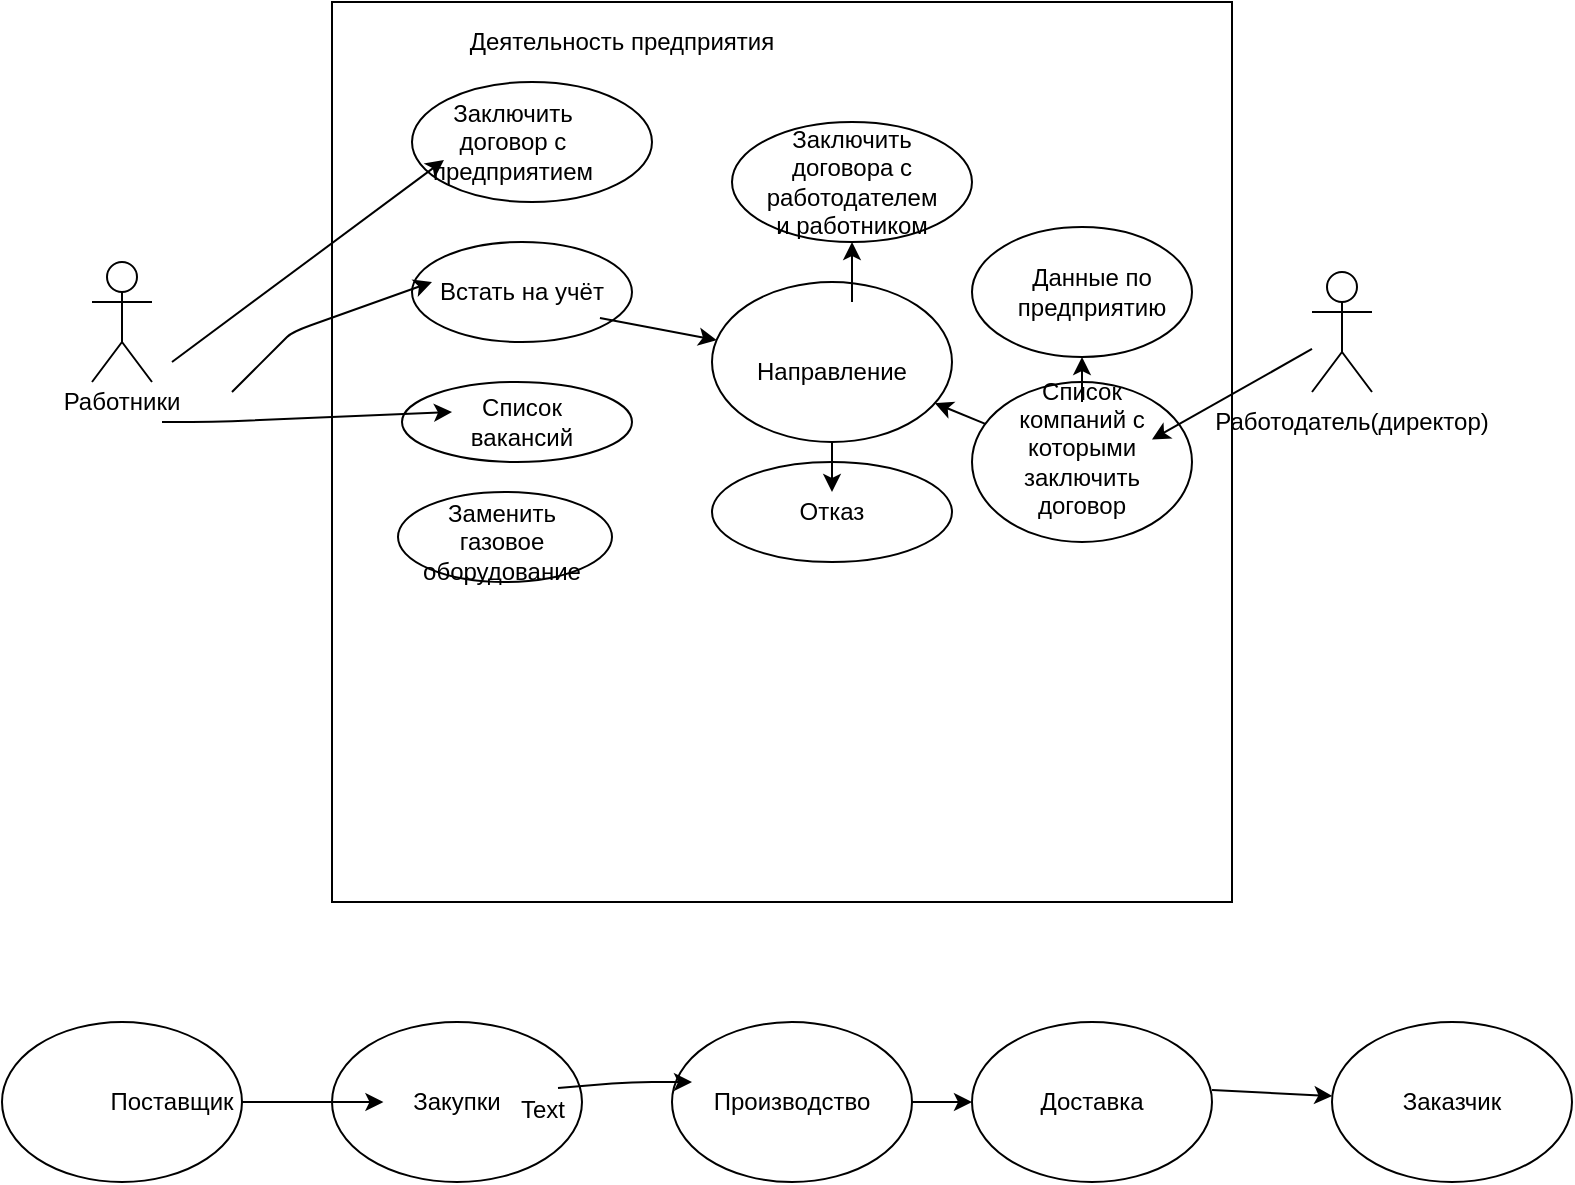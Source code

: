 <mxfile version="13.1.2" type="device"><diagram id="J9XCnrfVYeWUEn0MOpiA" name="Page-1"><mxGraphModel dx="868" dy="450" grid="1" gridSize="10" guides="1" tooltips="1" connect="1" arrows="1" fold="1" page="1" pageScale="1" pageWidth="827" pageHeight="1169" math="0" shadow="0"><root><mxCell id="0"/><mxCell id="1" parent="0"/><mxCell id="ocROeTKA0QCCFW5Jkf56-1" value="" style="shape=umlActor;verticalLabelPosition=bottom;labelBackgroundColor=#ffffff;verticalAlign=top;html=1;outlineConnect=0;" vertex="1" parent="1"><mxGeometry x="70" y="330" width="30" height="60" as="geometry"/></mxCell><mxCell id="ocROeTKA0QCCFW5Jkf56-5" value="" style="whiteSpace=wrap;html=1;aspect=fixed;" vertex="1" parent="1"><mxGeometry x="190" y="200" width="450" height="450" as="geometry"/></mxCell><mxCell id="ocROeTKA0QCCFW5Jkf56-6" value="Деятельность предприятия" style="text;html=1;strokeColor=none;fillColor=none;align=center;verticalAlign=middle;whiteSpace=wrap;rounded=0;" vertex="1" parent="1"><mxGeometry x="220" y="210" width="230" height="20" as="geometry"/></mxCell><mxCell id="ocROeTKA0QCCFW5Jkf56-13" value="" style="shape=umlActor;verticalLabelPosition=bottom;labelBackgroundColor=#ffffff;verticalAlign=top;html=1;outlineConnect=0;" vertex="1" parent="1"><mxGeometry x="680" y="335" width="30" height="60" as="geometry"/></mxCell><mxCell id="ocROeTKA0QCCFW5Jkf56-16" value="Работодатель(директор)" style="text;html=1;strokeColor=none;fillColor=none;align=center;verticalAlign=middle;whiteSpace=wrap;rounded=0;" vertex="1" parent="1"><mxGeometry x="680" y="400" width="40" height="20" as="geometry"/></mxCell><mxCell id="ocROeTKA0QCCFW5Jkf56-18" value="" style="ellipse;whiteSpace=wrap;html=1;" vertex="1" parent="1"><mxGeometry x="230" y="240" width="120" height="60" as="geometry"/></mxCell><mxCell id="ocROeTKA0QCCFW5Jkf56-20" value="Заключить договор с предприятием" style="text;html=1;strokeColor=none;fillColor=none;align=center;verticalAlign=middle;whiteSpace=wrap;rounded=0;" vertex="1" parent="1"><mxGeometry x="232.5" y="260" width="95" height="20" as="geometry"/></mxCell><mxCell id="ocROeTKA0QCCFW5Jkf56-21" value="" style="ellipse;whiteSpace=wrap;html=1;" vertex="1" parent="1"><mxGeometry x="230" y="320" width="110" height="50" as="geometry"/></mxCell><mxCell id="ocROeTKA0QCCFW5Jkf56-24" value="Работники" style="text;html=1;strokeColor=none;fillColor=none;align=center;verticalAlign=middle;whiteSpace=wrap;rounded=0;" vertex="1" parent="1"><mxGeometry x="65" y="390" width="40" height="20" as="geometry"/></mxCell><mxCell id="ocROeTKA0QCCFW5Jkf56-25" value="" style="endArrow=classic;html=1;entryX=0.142;entryY=0.95;entryDx=0;entryDy=0;entryPerimeter=0;" edge="1" parent="1" target="ocROeTKA0QCCFW5Jkf56-20"><mxGeometry width="50" height="50" relative="1" as="geometry"><mxPoint x="110" y="380" as="sourcePoint"/><mxPoint x="180" y="290" as="targetPoint"/><Array as="points"/></mxGeometry></mxCell><mxCell id="ocROeTKA0QCCFW5Jkf56-26" value="Встать на учёт" style="text;html=1;strokeColor=none;fillColor=none;align=center;verticalAlign=middle;whiteSpace=wrap;rounded=0;" vertex="1" parent="1"><mxGeometry x="240" y="335" width="90" height="20" as="geometry"/></mxCell><mxCell id="ocROeTKA0QCCFW5Jkf56-27" value="" style="ellipse;whiteSpace=wrap;html=1;" vertex="1" parent="1"><mxGeometry x="225" y="390" width="115" height="40" as="geometry"/></mxCell><mxCell id="ocROeTKA0QCCFW5Jkf56-28" value="" style="ellipse;whiteSpace=wrap;html=1;" vertex="1" parent="1"><mxGeometry x="390" y="260" width="120" height="60" as="geometry"/></mxCell><mxCell id="ocROeTKA0QCCFW5Jkf56-29" value="" style="ellipse;whiteSpace=wrap;html=1;" vertex="1" parent="1"><mxGeometry x="510" y="390" width="110" height="80" as="geometry"/></mxCell><mxCell id="ocROeTKA0QCCFW5Jkf56-30" value="" style="ellipse;whiteSpace=wrap;html=1;" vertex="1" parent="1"><mxGeometry x="380" y="430" width="120" height="50" as="geometry"/></mxCell><mxCell id="ocROeTKA0QCCFW5Jkf56-31" value="" style="ellipse;whiteSpace=wrap;html=1;" vertex="1" parent="1"><mxGeometry x="380" y="340" width="120" height="80" as="geometry"/></mxCell><mxCell id="ocROeTKA0QCCFW5Jkf56-32" value="Список вакансий" style="text;html=1;strokeColor=none;fillColor=none;align=center;verticalAlign=middle;whiteSpace=wrap;rounded=0;" vertex="1" parent="1"><mxGeometry x="250" y="400" width="70" height="20" as="geometry"/></mxCell><mxCell id="ocROeTKA0QCCFW5Jkf56-33" value="Заключить договора с работодателем и работником" style="text;html=1;strokeColor=none;fillColor=none;align=center;verticalAlign=middle;whiteSpace=wrap;rounded=0;" vertex="1" parent="1"><mxGeometry x="410" y="280" width="80" height="20" as="geometry"/></mxCell><mxCell id="ocROeTKA0QCCFW5Jkf56-36" value="" style="ellipse;whiteSpace=wrap;html=1;" vertex="1" parent="1"><mxGeometry x="510" y="312.5" width="110" height="65" as="geometry"/></mxCell><mxCell id="ocROeTKA0QCCFW5Jkf56-38" value="" style="endArrow=classic;html=1;entryX=0;entryY=0.25;entryDx=0;entryDy=0;" edge="1" parent="1" target="ocROeTKA0QCCFW5Jkf56-26"><mxGeometry width="50" height="50" relative="1" as="geometry"><mxPoint x="140" y="395" as="sourcePoint"/><mxPoint x="190" y="345" as="targetPoint"/><Array as="points"><mxPoint x="160" y="375"/><mxPoint x="170" y="365"/></Array></mxGeometry></mxCell><mxCell id="ocROeTKA0QCCFW5Jkf56-39" value="" style="endArrow=classic;html=1;exitX=1;exitY=1;exitDx=0;exitDy=0;entryX=0;entryY=0.25;entryDx=0;entryDy=0;" edge="1" parent="1" source="ocROeTKA0QCCFW5Jkf56-24" target="ocROeTKA0QCCFW5Jkf56-32"><mxGeometry width="50" height="50" relative="1" as="geometry"><mxPoint x="120" y="460" as="sourcePoint"/><mxPoint x="180" y="410" as="targetPoint"/><Array as="points"><mxPoint x="130" y="410"/></Array></mxGeometry></mxCell><mxCell id="ocROeTKA0QCCFW5Jkf56-40" value="Направление" style="text;html=1;strokeColor=none;fillColor=none;align=center;verticalAlign=middle;whiteSpace=wrap;rounded=0;" vertex="1" parent="1"><mxGeometry x="400" y="375" width="80" height="20" as="geometry"/></mxCell><mxCell id="ocROeTKA0QCCFW5Jkf56-41" value="Отказ" style="text;html=1;strokeColor=none;fillColor=none;align=center;verticalAlign=middle;whiteSpace=wrap;rounded=0;" vertex="1" parent="1"><mxGeometry x="400" y="445" width="80" height="20" as="geometry"/></mxCell><mxCell id="ocROeTKA0QCCFW5Jkf56-42" value="Данные по предприятию" style="text;html=1;strokeColor=none;fillColor=none;align=center;verticalAlign=middle;whiteSpace=wrap;rounded=0;" vertex="1" parent="1"><mxGeometry x="530" y="335" width="80" height="20" as="geometry"/></mxCell><mxCell id="ocROeTKA0QCCFW5Jkf56-43" value="Список компаний с которыми заключить договор" style="text;html=1;strokeColor=none;fillColor=none;align=center;verticalAlign=middle;whiteSpace=wrap;rounded=0;" vertex="1" parent="1"><mxGeometry x="530" y="415" width="70" height="15" as="geometry"/></mxCell><mxCell id="ocROeTKA0QCCFW5Jkf56-44" value="" style="endArrow=classic;html=1;exitX=0.933;exitY=1.15;exitDx=0;exitDy=0;exitPerimeter=0;" edge="1" parent="1" source="ocROeTKA0QCCFW5Jkf56-26" target="ocROeTKA0QCCFW5Jkf56-31"><mxGeometry width="50" height="50" relative="1" as="geometry"><mxPoint x="340" y="400" as="sourcePoint"/><mxPoint x="390" y="350" as="targetPoint"/></mxGeometry></mxCell><mxCell id="ocROeTKA0QCCFW5Jkf56-45" value="" style="endArrow=classic;html=1;entryX=0.5;entryY=0;entryDx=0;entryDy=0;exitX=0.5;exitY=1;exitDx=0;exitDy=0;" edge="1" parent="1" source="ocROeTKA0QCCFW5Jkf56-31" target="ocROeTKA0QCCFW5Jkf56-41"><mxGeometry width="50" height="50" relative="1" as="geometry"><mxPoint x="420" y="460" as="sourcePoint"/><mxPoint x="470" y="410" as="targetPoint"/></mxGeometry></mxCell><mxCell id="ocROeTKA0QCCFW5Jkf56-46" value="" style="endArrow=classic;html=1;" edge="1" parent="1" source="ocROeTKA0QCCFW5Jkf56-29" target="ocROeTKA0QCCFW5Jkf56-31"><mxGeometry width="50" height="50" relative="1" as="geometry"><mxPoint x="480" y="440" as="sourcePoint"/><mxPoint x="530" y="390" as="targetPoint"/></mxGeometry></mxCell><mxCell id="ocROeTKA0QCCFW5Jkf56-47" value="" style="endArrow=classic;html=1;" edge="1" parent="1" target="ocROeTKA0QCCFW5Jkf56-36"><mxGeometry width="50" height="50" relative="1" as="geometry"><mxPoint x="565" y="400" as="sourcePoint"/><mxPoint x="600" y="360" as="targetPoint"/></mxGeometry></mxCell><mxCell id="ocROeTKA0QCCFW5Jkf56-48" value="" style="endArrow=classic;html=1;entryX=1;entryY=0.25;entryDx=0;entryDy=0;" edge="1" parent="1" source="ocROeTKA0QCCFW5Jkf56-13" target="ocROeTKA0QCCFW5Jkf56-43"><mxGeometry width="50" height="50" relative="1" as="geometry"><mxPoint x="640" y="410" as="sourcePoint"/><mxPoint x="690" y="360" as="targetPoint"/></mxGeometry></mxCell><mxCell id="ocROeTKA0QCCFW5Jkf56-49" style="edgeStyle=orthogonalEdgeStyle;rounded=0;orthogonalLoop=1;jettySize=auto;html=1;exitX=0.5;exitY=1;exitDx=0;exitDy=0;" edge="1" parent="1" source="ocROeTKA0QCCFW5Jkf56-43" target="ocROeTKA0QCCFW5Jkf56-43"><mxGeometry relative="1" as="geometry"/></mxCell><mxCell id="ocROeTKA0QCCFW5Jkf56-50" value="" style="endArrow=classic;html=1;entryX=0.5;entryY=1;entryDx=0;entryDy=0;" edge="1" parent="1" target="ocROeTKA0QCCFW5Jkf56-28"><mxGeometry width="50" height="50" relative="1" as="geometry"><mxPoint x="450" y="350" as="sourcePoint"/><mxPoint x="480" y="320" as="targetPoint"/></mxGeometry></mxCell><mxCell id="ocROeTKA0QCCFW5Jkf56-52" value="" style="ellipse;whiteSpace=wrap;html=1;" vertex="1" parent="1"><mxGeometry x="223" y="445" width="107" height="45" as="geometry"/></mxCell><mxCell id="ocROeTKA0QCCFW5Jkf56-53" value="Заменить газовое оборудование" style="text;html=1;strokeColor=none;fillColor=none;align=center;verticalAlign=middle;whiteSpace=wrap;rounded=0;" vertex="1" parent="1"><mxGeometry x="240" y="460" width="70" height="20" as="geometry"/></mxCell><mxCell id="ocROeTKA0QCCFW5Jkf56-54" value="" style="ellipse;whiteSpace=wrap;html=1;" vertex="1" parent="1"><mxGeometry x="25" y="710" width="120" height="80" as="geometry"/></mxCell><mxCell id="ocROeTKA0QCCFW5Jkf56-55" value="Поставщик" style="text;html=1;strokeColor=none;fillColor=none;align=center;verticalAlign=middle;whiteSpace=wrap;rounded=0;" vertex="1" parent="1"><mxGeometry x="90" y="740" width="40" height="20" as="geometry"/></mxCell><mxCell id="ocROeTKA0QCCFW5Jkf56-56" value="Text" style="text;html=1;strokeColor=none;fillColor=none;align=center;verticalAlign=middle;whiteSpace=wrap;rounded=0;" vertex="1" parent="1"><mxGeometry x="280" y="740" width="40" height="20" as="geometry"/></mxCell><mxCell id="ocROeTKA0QCCFW5Jkf56-57" value="Закупки" style="ellipse;whiteSpace=wrap;html=1;" vertex="1" parent="1"><mxGeometry x="190" y="710" width="125" height="80" as="geometry"/></mxCell><mxCell id="ocROeTKA0QCCFW5Jkf56-60" value="Text" style="text;html=1;align=center;verticalAlign=middle;resizable=0;points=[];autosize=1;" vertex="1" parent="ocROeTKA0QCCFW5Jkf56-57"><mxGeometry x="85" y="34" width="40" height="20" as="geometry"/></mxCell><mxCell id="ocROeTKA0QCCFW5Jkf56-58" value="Производство" style="ellipse;whiteSpace=wrap;html=1;" vertex="1" parent="1"><mxGeometry x="360" y="710" width="120" height="80" as="geometry"/></mxCell><mxCell id="ocROeTKA0QCCFW5Jkf56-59" value="Доставка" style="ellipse;whiteSpace=wrap;html=1;" vertex="1" parent="1"><mxGeometry x="510" y="710" width="120" height="80" as="geometry"/></mxCell><mxCell id="ocROeTKA0QCCFW5Jkf56-61" value="Заказчик" style="ellipse;whiteSpace=wrap;html=1;" vertex="1" parent="1"><mxGeometry x="690" y="710" width="120" height="80" as="geometry"/></mxCell><mxCell id="ocROeTKA0QCCFW5Jkf56-62" value="" style="endArrow=classic;html=1;" edge="1" parent="1" source="ocROeTKA0QCCFW5Jkf56-54"><mxGeometry width="50" height="50" relative="1" as="geometry"><mxPoint x="145" y="800" as="sourcePoint"/><mxPoint x="215.711" y="750" as="targetPoint"/></mxGeometry></mxCell><mxCell id="ocROeTKA0QCCFW5Jkf56-63" value="" style="endArrow=classic;html=1;exitX=0.7;exitY=-0.05;exitDx=0;exitDy=0;exitPerimeter=0;" edge="1" parent="1" source="ocROeTKA0QCCFW5Jkf56-60"><mxGeometry width="50" height="50" relative="1" as="geometry"><mxPoint x="320" y="790" as="sourcePoint"/><mxPoint x="370" y="740" as="targetPoint"/><Array as="points"><mxPoint x="340" y="740"/></Array></mxGeometry></mxCell><mxCell id="ocROeTKA0QCCFW5Jkf56-64" value="" style="endArrow=classic;html=1;entryX=0;entryY=0.5;entryDx=0;entryDy=0;" edge="1" parent="1" source="ocROeTKA0QCCFW5Jkf56-58" target="ocROeTKA0QCCFW5Jkf56-59"><mxGeometry width="50" height="50" relative="1" as="geometry"><mxPoint x="470" y="790" as="sourcePoint"/><mxPoint x="520" y="740" as="targetPoint"/></mxGeometry></mxCell><mxCell id="ocROeTKA0QCCFW5Jkf56-65" value="" style="endArrow=classic;html=1;exitX=1;exitY=0.425;exitDx=0;exitDy=0;exitPerimeter=0;" edge="1" parent="1" source="ocROeTKA0QCCFW5Jkf56-59" target="ocROeTKA0QCCFW5Jkf56-61"><mxGeometry width="50" height="50" relative="1" as="geometry"><mxPoint x="630" y="780" as="sourcePoint"/><mxPoint x="680" y="730" as="targetPoint"/></mxGeometry></mxCell></root></mxGraphModel></diagram></mxfile>